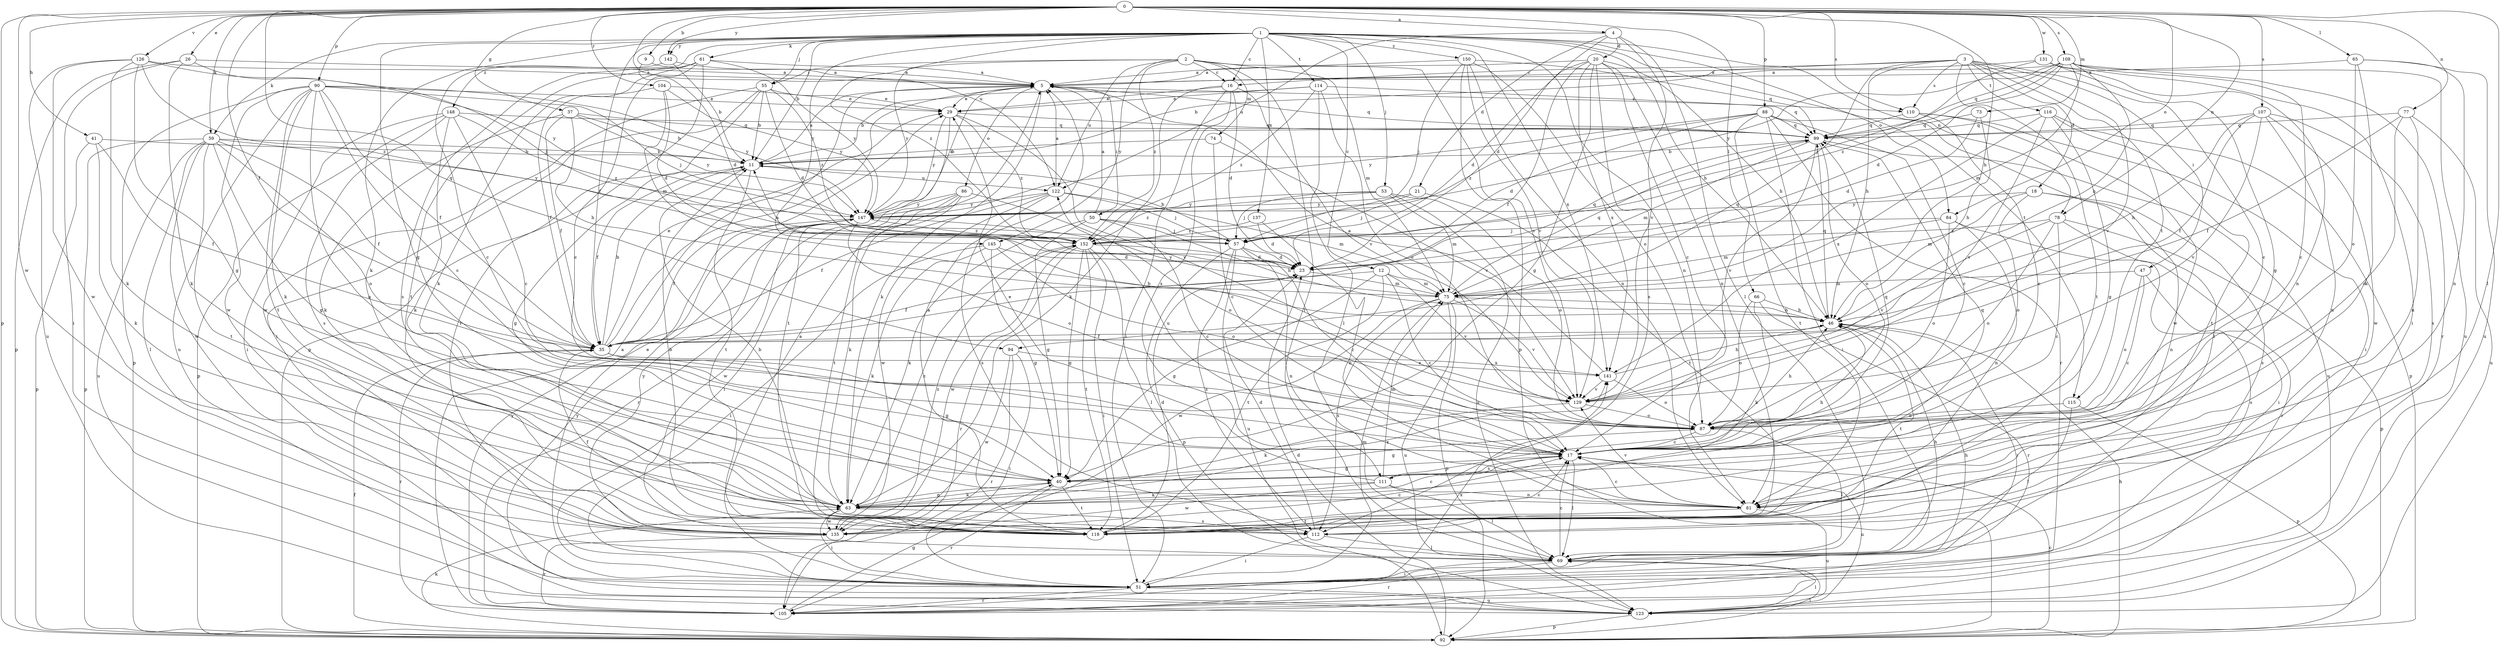 strict digraph  {
0;
1;
2;
3;
4;
5;
9;
11;
12;
16;
17;
18;
20;
21;
23;
26;
29;
35;
37;
40;
41;
46;
47;
50;
51;
53;
55;
57;
59;
61;
63;
65;
66;
69;
73;
74;
75;
77;
78;
81;
84;
86;
87;
88;
90;
92;
94;
99;
104;
105;
107;
108;
110;
111;
112;
114;
115;
116;
118;
122;
123;
126;
129;
131;
135;
137;
141;
142;
145;
147;
148;
150;
152;
0 -> 4  [label=a];
0 -> 9  [label=b];
0 -> 26  [label=e];
0 -> 35  [label=f];
0 -> 37  [label=g];
0 -> 41  [label=h];
0 -> 46  [label=h];
0 -> 59  [label=k];
0 -> 65  [label=l];
0 -> 66  [label=l];
0 -> 69  [label=l];
0 -> 73  [label=m];
0 -> 77  [label=n];
0 -> 78  [label=n];
0 -> 84  [label=o];
0 -> 88  [label=p];
0 -> 90  [label=p];
0 -> 92  [label=p];
0 -> 94  [label=q];
0 -> 104  [label=r];
0 -> 107  [label=s];
0 -> 108  [label=s];
0 -> 110  [label=s];
0 -> 122  [label=u];
0 -> 126  [label=v];
0 -> 131  [label=w];
0 -> 135  [label=w];
0 -> 142  [label=y];
1 -> 11  [label=b];
1 -> 12  [label=c];
1 -> 16  [label=c];
1 -> 35  [label=f];
1 -> 40  [label=g];
1 -> 46  [label=h];
1 -> 53  [label=j];
1 -> 55  [label=j];
1 -> 59  [label=k];
1 -> 61  [label=k];
1 -> 63  [label=k];
1 -> 78  [label=n];
1 -> 81  [label=n];
1 -> 84  [label=o];
1 -> 114  [label=t];
1 -> 115  [label=t];
1 -> 137  [label=x];
1 -> 141  [label=x];
1 -> 142  [label=y];
1 -> 145  [label=y];
1 -> 148  [label=z];
1 -> 150  [label=z];
1 -> 152  [label=z];
2 -> 16  [label=c];
2 -> 55  [label=j];
2 -> 69  [label=l];
2 -> 74  [label=m];
2 -> 75  [label=m];
2 -> 122  [label=u];
2 -> 129  [label=v];
2 -> 145  [label=y];
2 -> 147  [label=y];
2 -> 152  [label=z];
3 -> 11  [label=b];
3 -> 16  [label=c];
3 -> 17  [label=c];
3 -> 18  [label=d];
3 -> 46  [label=h];
3 -> 47  [label=i];
3 -> 94  [label=q];
3 -> 110  [label=s];
3 -> 115  [label=t];
3 -> 116  [label=t];
3 -> 118  [label=t];
3 -> 129  [label=v];
4 -> 20  [label=d];
4 -> 21  [label=d];
4 -> 23  [label=d];
4 -> 69  [label=l];
4 -> 122  [label=u];
4 -> 129  [label=v];
5 -> 29  [label=e];
5 -> 50  [label=i];
5 -> 63  [label=k];
5 -> 86  [label=o];
5 -> 99  [label=q];
5 -> 110  [label=s];
9 -> 5  [label=a];
9 -> 23  [label=d];
11 -> 5  [label=a];
11 -> 35  [label=f];
11 -> 40  [label=g];
11 -> 118  [label=t];
11 -> 122  [label=u];
12 -> 17  [label=c];
12 -> 35  [label=f];
12 -> 40  [label=g];
12 -> 75  [label=m];
12 -> 118  [label=t];
12 -> 129  [label=v];
16 -> 23  [label=d];
16 -> 29  [label=e];
16 -> 51  [label=i];
16 -> 63  [label=k];
16 -> 111  [label=s];
16 -> 129  [label=v];
17 -> 40  [label=g];
17 -> 69  [label=l];
17 -> 99  [label=q];
17 -> 111  [label=s];
17 -> 122  [label=u];
17 -> 123  [label=u];
18 -> 75  [label=m];
18 -> 81  [label=n];
18 -> 87  [label=o];
18 -> 112  [label=s];
18 -> 147  [label=y];
20 -> 5  [label=a];
20 -> 17  [label=c];
20 -> 23  [label=d];
20 -> 35  [label=f];
20 -> 40  [label=g];
20 -> 46  [label=h];
20 -> 81  [label=n];
20 -> 112  [label=s];
20 -> 141  [label=x];
21 -> 57  [label=j];
21 -> 118  [label=t];
21 -> 147  [label=y];
23 -> 75  [label=m];
23 -> 99  [label=q];
26 -> 5  [label=a];
26 -> 51  [label=i];
26 -> 57  [label=j];
26 -> 63  [label=k];
26 -> 92  [label=p];
29 -> 99  [label=q];
29 -> 118  [label=t];
29 -> 129  [label=v];
29 -> 147  [label=y];
29 -> 152  [label=z];
35 -> 5  [label=a];
35 -> 11  [label=b];
35 -> 29  [label=e];
35 -> 40  [label=g];
35 -> 105  [label=r];
35 -> 141  [label=x];
37 -> 11  [label=b];
37 -> 35  [label=f];
37 -> 46  [label=h];
37 -> 63  [label=k];
37 -> 99  [label=q];
37 -> 147  [label=y];
40 -> 63  [label=k];
40 -> 99  [label=q];
40 -> 105  [label=r];
40 -> 118  [label=t];
41 -> 11  [label=b];
41 -> 35  [label=f];
41 -> 63  [label=k];
41 -> 92  [label=p];
46 -> 35  [label=f];
46 -> 51  [label=i];
46 -> 99  [label=q];
46 -> 118  [label=t];
47 -> 17  [label=c];
47 -> 75  [label=m];
47 -> 87  [label=o];
47 -> 112  [label=s];
50 -> 5  [label=a];
50 -> 17  [label=c];
50 -> 40  [label=g];
50 -> 46  [label=h];
50 -> 57  [label=j];
50 -> 63  [label=k];
51 -> 5  [label=a];
51 -> 29  [label=e];
51 -> 46  [label=h];
51 -> 75  [label=m];
51 -> 105  [label=r];
51 -> 123  [label=u];
53 -> 57  [label=j];
53 -> 75  [label=m];
53 -> 87  [label=o];
53 -> 123  [label=u];
53 -> 147  [label=y];
53 -> 152  [label=z];
55 -> 11  [label=b];
55 -> 23  [label=d];
55 -> 29  [label=e];
55 -> 51  [label=i];
55 -> 69  [label=l];
55 -> 135  [label=w];
55 -> 152  [label=z];
57 -> 11  [label=b];
57 -> 17  [label=c];
57 -> 23  [label=d];
57 -> 81  [label=n];
57 -> 92  [label=p];
57 -> 112  [label=s];
57 -> 123  [label=u];
59 -> 11  [label=b];
59 -> 35  [label=f];
59 -> 40  [label=g];
59 -> 69  [label=l];
59 -> 87  [label=o];
59 -> 92  [label=p];
59 -> 118  [label=t];
59 -> 123  [label=u];
59 -> 135  [label=w];
59 -> 147  [label=y];
61 -> 5  [label=a];
61 -> 17  [label=c];
61 -> 63  [label=k];
61 -> 92  [label=p];
61 -> 112  [label=s];
61 -> 118  [label=t];
61 -> 147  [label=y];
63 -> 17  [label=c];
63 -> 40  [label=g];
63 -> 51  [label=i];
63 -> 112  [label=s];
63 -> 135  [label=w];
63 -> 141  [label=x];
63 -> 152  [label=z];
65 -> 5  [label=a];
65 -> 63  [label=k];
65 -> 81  [label=n];
65 -> 87  [label=o];
65 -> 123  [label=u];
66 -> 46  [label=h];
66 -> 63  [label=k];
66 -> 87  [label=o];
66 -> 105  [label=r];
69 -> 17  [label=c];
69 -> 46  [label=h];
69 -> 51  [label=i];
69 -> 105  [label=r];
73 -> 23  [label=d];
73 -> 46  [label=h];
73 -> 99  [label=q];
74 -> 11  [label=b];
74 -> 17  [label=c];
74 -> 129  [label=v];
75 -> 46  [label=h];
75 -> 92  [label=p];
75 -> 99  [label=q];
75 -> 112  [label=s];
75 -> 123  [label=u];
75 -> 129  [label=v];
75 -> 135  [label=w];
75 -> 147  [label=y];
77 -> 17  [label=c];
77 -> 35  [label=f];
77 -> 81  [label=n];
77 -> 99  [label=q];
77 -> 123  [label=u];
78 -> 17  [label=c];
78 -> 87  [label=o];
78 -> 92  [label=p];
78 -> 105  [label=r];
78 -> 129  [label=v];
78 -> 152  [label=z];
81 -> 17  [label=c];
81 -> 118  [label=t];
81 -> 123  [label=u];
81 -> 129  [label=v];
84 -> 51  [label=i];
84 -> 57  [label=j];
84 -> 75  [label=m];
84 -> 81  [label=n];
84 -> 87  [label=o];
86 -> 51  [label=i];
86 -> 63  [label=k];
86 -> 87  [label=o];
86 -> 105  [label=r];
86 -> 118  [label=t];
86 -> 147  [label=y];
87 -> 17  [label=c];
87 -> 40  [label=g];
87 -> 46  [label=h];
87 -> 69  [label=l];
88 -> 17  [label=c];
88 -> 23  [label=d];
88 -> 51  [label=i];
88 -> 69  [label=l];
88 -> 99  [label=q];
88 -> 105  [label=r];
88 -> 118  [label=t];
88 -> 147  [label=y];
88 -> 152  [label=z];
90 -> 17  [label=c];
90 -> 29  [label=e];
90 -> 35  [label=f];
90 -> 57  [label=j];
90 -> 63  [label=k];
90 -> 81  [label=n];
90 -> 92  [label=p];
90 -> 118  [label=t];
90 -> 123  [label=u];
90 -> 135  [label=w];
90 -> 147  [label=y];
92 -> 17  [label=c];
92 -> 23  [label=d];
92 -> 35  [label=f];
92 -> 46  [label=h];
92 -> 63  [label=k];
92 -> 69  [label=l];
94 -> 51  [label=i];
94 -> 105  [label=r];
94 -> 135  [label=w];
94 -> 141  [label=x];
99 -> 11  [label=b];
99 -> 75  [label=m];
99 -> 87  [label=o];
99 -> 123  [label=u];
99 -> 129  [label=v];
104 -> 23  [label=d];
104 -> 29  [label=e];
104 -> 35  [label=f];
104 -> 75  [label=m];
104 -> 147  [label=y];
105 -> 5  [label=a];
105 -> 40  [label=g];
105 -> 141  [label=x];
105 -> 147  [label=y];
107 -> 35  [label=f];
107 -> 46  [label=h];
107 -> 81  [label=n];
107 -> 99  [label=q];
107 -> 112  [label=s];
107 -> 129  [label=v];
107 -> 135  [label=w];
108 -> 5  [label=a];
108 -> 17  [label=c];
108 -> 23  [label=d];
108 -> 46  [label=h];
108 -> 75  [label=m];
108 -> 99  [label=q];
108 -> 105  [label=r];
108 -> 123  [label=u];
108 -> 147  [label=y];
108 -> 152  [label=z];
110 -> 17  [label=c];
110 -> 51  [label=i];
110 -> 99  [label=q];
110 -> 135  [label=w];
111 -> 29  [label=e];
111 -> 46  [label=h];
111 -> 63  [label=k];
111 -> 69  [label=l];
111 -> 75  [label=m];
111 -> 81  [label=n];
111 -> 135  [label=w];
112 -> 11  [label=b];
112 -> 23  [label=d];
112 -> 51  [label=i];
112 -> 69  [label=l];
114 -> 11  [label=b];
114 -> 29  [label=e];
114 -> 69  [label=l];
114 -> 87  [label=o];
114 -> 99  [label=q];
114 -> 152  [label=z];
115 -> 69  [label=l];
115 -> 87  [label=o];
115 -> 92  [label=p];
116 -> 40  [label=g];
116 -> 92  [label=p];
116 -> 99  [label=q];
116 -> 118  [label=t];
116 -> 129  [label=v];
116 -> 141  [label=x];
118 -> 5  [label=a];
118 -> 11  [label=b];
118 -> 17  [label=c];
118 -> 23  [label=d];
118 -> 35  [label=f];
122 -> 5  [label=a];
122 -> 35  [label=f];
122 -> 57  [label=j];
122 -> 75  [label=m];
122 -> 112  [label=s];
122 -> 135  [label=w];
122 -> 147  [label=y];
123 -> 69  [label=l];
123 -> 92  [label=p];
123 -> 147  [label=y];
126 -> 5  [label=a];
126 -> 40  [label=g];
126 -> 63  [label=k];
126 -> 123  [label=u];
126 -> 135  [label=w];
126 -> 147  [label=y];
126 -> 152  [label=z];
129 -> 11  [label=b];
129 -> 63  [label=k];
129 -> 87  [label=o];
131 -> 5  [label=a];
131 -> 40  [label=g];
131 -> 51  [label=i];
131 -> 57  [label=j];
131 -> 81  [label=n];
135 -> 17  [label=c];
135 -> 105  [label=r];
135 -> 147  [label=y];
135 -> 152  [label=z];
137 -> 23  [label=d];
137 -> 81  [label=n];
137 -> 152  [label=z];
141 -> 5  [label=a];
141 -> 46  [label=h];
141 -> 87  [label=o];
141 -> 129  [label=v];
142 -> 5  [label=a];
142 -> 11  [label=b];
142 -> 17  [label=c];
145 -> 23  [label=d];
145 -> 40  [label=g];
145 -> 51  [label=i];
145 -> 63  [label=k];
145 -> 87  [label=o];
147 -> 5  [label=a];
147 -> 35  [label=f];
147 -> 87  [label=o];
147 -> 135  [label=w];
147 -> 152  [label=z];
148 -> 17  [label=c];
148 -> 51  [label=i];
148 -> 63  [label=k];
148 -> 92  [label=p];
148 -> 99  [label=q];
148 -> 112  [label=s];
148 -> 152  [label=z];
150 -> 5  [label=a];
150 -> 57  [label=j];
150 -> 81  [label=n];
150 -> 87  [label=o];
150 -> 92  [label=p];
150 -> 99  [label=q];
150 -> 129  [label=v];
152 -> 23  [label=d];
152 -> 40  [label=g];
152 -> 51  [label=i];
152 -> 69  [label=l];
152 -> 105  [label=r];
152 -> 118  [label=t];
152 -> 135  [label=w];
}
